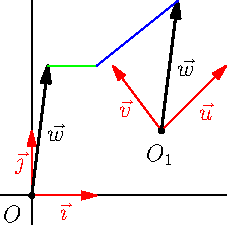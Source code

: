 import geometry; size(4cm,0); pen bpp=linewidth(bp);
coordsys R=cartesiansystem((2,1), i=(1,1), j=(-0.75,1));
show("$O_1$", "$\vec{u}$", "$\vec{v}$", R, xpen=invisible);
show(currentcoordsys); vector w=vector(R, (1,1));
show("$\vec{w}$", w, bpp, Arrow(3mm));
show("$\vec{w}$", locate(w), bpp, Arrow(3mm));
draw((1,2)--locate(w), green);
draw((1,2)--point(w), blue);
